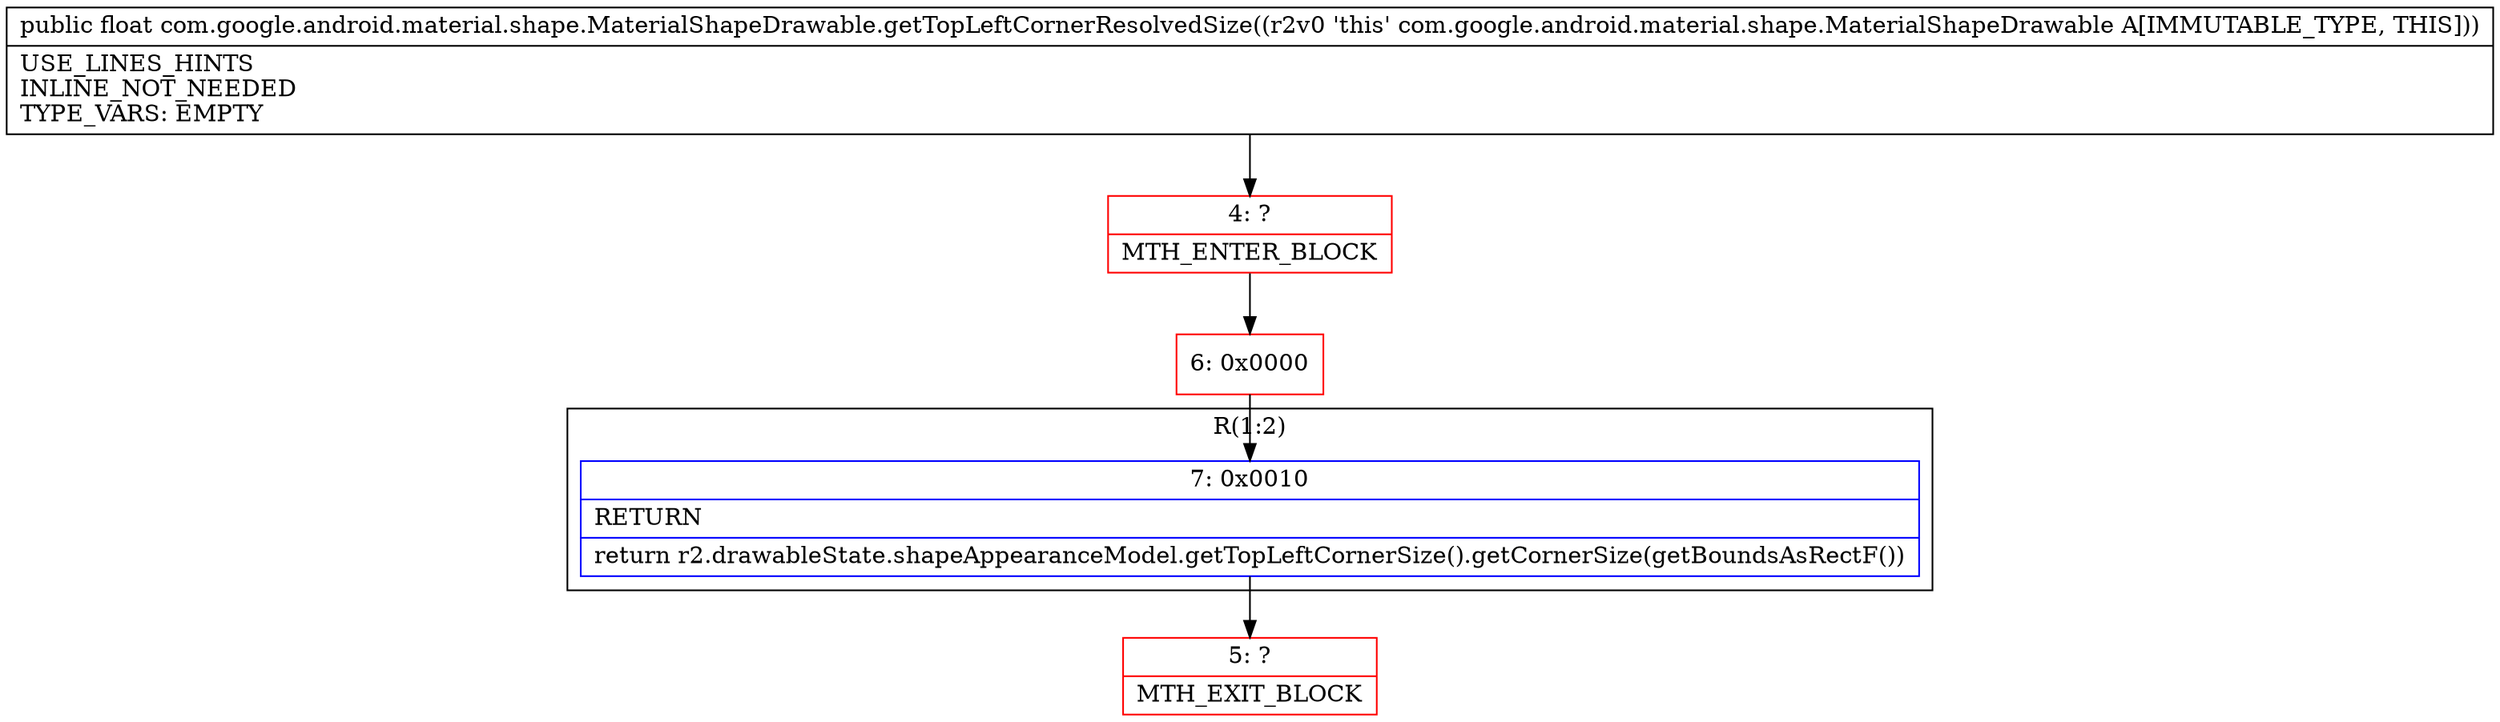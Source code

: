 digraph "CFG forcom.google.android.material.shape.MaterialShapeDrawable.getTopLeftCornerResolvedSize()F" {
subgraph cluster_Region_251874660 {
label = "R(1:2)";
node [shape=record,color=blue];
Node_7 [shape=record,label="{7\:\ 0x0010|RETURN\l|return r2.drawableState.shapeAppearanceModel.getTopLeftCornerSize().getCornerSize(getBoundsAsRectF())\l}"];
}
Node_4 [shape=record,color=red,label="{4\:\ ?|MTH_ENTER_BLOCK\l}"];
Node_6 [shape=record,color=red,label="{6\:\ 0x0000}"];
Node_5 [shape=record,color=red,label="{5\:\ ?|MTH_EXIT_BLOCK\l}"];
MethodNode[shape=record,label="{public float com.google.android.material.shape.MaterialShapeDrawable.getTopLeftCornerResolvedSize((r2v0 'this' com.google.android.material.shape.MaterialShapeDrawable A[IMMUTABLE_TYPE, THIS]))  | USE_LINES_HINTS\lINLINE_NOT_NEEDED\lTYPE_VARS: EMPTY\l}"];
MethodNode -> Node_4;Node_7 -> Node_5;
Node_4 -> Node_6;
Node_6 -> Node_7;
}

